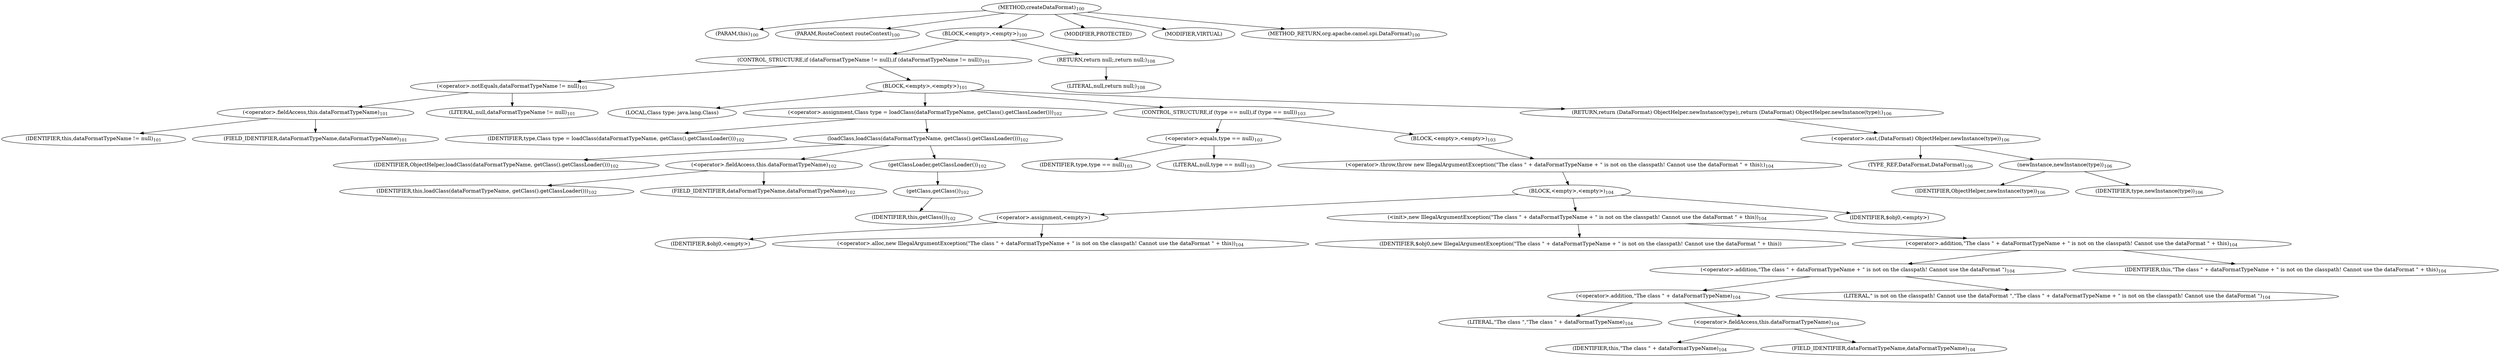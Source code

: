 digraph "createDataFormat" {  
"183" [label = <(METHOD,createDataFormat)<SUB>100</SUB>> ]
"11" [label = <(PARAM,this)<SUB>100</SUB>> ]
"184" [label = <(PARAM,RouteContext routeContext)<SUB>100</SUB>> ]
"185" [label = <(BLOCK,&lt;empty&gt;,&lt;empty&gt;)<SUB>100</SUB>> ]
"186" [label = <(CONTROL_STRUCTURE,if (dataFormatTypeName != null),if (dataFormatTypeName != null))<SUB>101</SUB>> ]
"187" [label = <(&lt;operator&gt;.notEquals,dataFormatTypeName != null)<SUB>101</SUB>> ]
"188" [label = <(&lt;operator&gt;.fieldAccess,this.dataFormatTypeName)<SUB>101</SUB>> ]
"189" [label = <(IDENTIFIER,this,dataFormatTypeName != null)<SUB>101</SUB>> ]
"190" [label = <(FIELD_IDENTIFIER,dataFormatTypeName,dataFormatTypeName)<SUB>101</SUB>> ]
"191" [label = <(LITERAL,null,dataFormatTypeName != null)<SUB>101</SUB>> ]
"192" [label = <(BLOCK,&lt;empty&gt;,&lt;empty&gt;)<SUB>101</SUB>> ]
"193" [label = <(LOCAL,Class type: java.lang.Class)> ]
"194" [label = <(&lt;operator&gt;.assignment,Class type = loadClass(dataFormatTypeName, getClass().getClassLoader()))<SUB>102</SUB>> ]
"195" [label = <(IDENTIFIER,type,Class type = loadClass(dataFormatTypeName, getClass().getClassLoader()))<SUB>102</SUB>> ]
"196" [label = <(loadClass,loadClass(dataFormatTypeName, getClass().getClassLoader()))<SUB>102</SUB>> ]
"197" [label = <(IDENTIFIER,ObjectHelper,loadClass(dataFormatTypeName, getClass().getClassLoader()))<SUB>102</SUB>> ]
"198" [label = <(&lt;operator&gt;.fieldAccess,this.dataFormatTypeName)<SUB>102</SUB>> ]
"199" [label = <(IDENTIFIER,this,loadClass(dataFormatTypeName, getClass().getClassLoader()))<SUB>102</SUB>> ]
"200" [label = <(FIELD_IDENTIFIER,dataFormatTypeName,dataFormatTypeName)<SUB>102</SUB>> ]
"201" [label = <(getClassLoader,getClassLoader())<SUB>102</SUB>> ]
"202" [label = <(getClass,getClass())<SUB>102</SUB>> ]
"10" [label = <(IDENTIFIER,this,getClass())<SUB>102</SUB>> ]
"203" [label = <(CONTROL_STRUCTURE,if (type == null),if (type == null))<SUB>103</SUB>> ]
"204" [label = <(&lt;operator&gt;.equals,type == null)<SUB>103</SUB>> ]
"205" [label = <(IDENTIFIER,type,type == null)<SUB>103</SUB>> ]
"206" [label = <(LITERAL,null,type == null)<SUB>103</SUB>> ]
"207" [label = <(BLOCK,&lt;empty&gt;,&lt;empty&gt;)<SUB>103</SUB>> ]
"208" [label = <(&lt;operator&gt;.throw,throw new IllegalArgumentException(&quot;The class &quot; + dataFormatTypeName + &quot; is not on the classpath! Cannot use the dataFormat &quot; + this);)<SUB>104</SUB>> ]
"209" [label = <(BLOCK,&lt;empty&gt;,&lt;empty&gt;)<SUB>104</SUB>> ]
"210" [label = <(&lt;operator&gt;.assignment,&lt;empty&gt;)> ]
"211" [label = <(IDENTIFIER,$obj0,&lt;empty&gt;)> ]
"212" [label = <(&lt;operator&gt;.alloc,new IllegalArgumentException(&quot;The class &quot; + dataFormatTypeName + &quot; is not on the classpath! Cannot use the dataFormat &quot; + this))<SUB>104</SUB>> ]
"213" [label = <(&lt;init&gt;,new IllegalArgumentException(&quot;The class &quot; + dataFormatTypeName + &quot; is not on the classpath! Cannot use the dataFormat &quot; + this))<SUB>104</SUB>> ]
"214" [label = <(IDENTIFIER,$obj0,new IllegalArgumentException(&quot;The class &quot; + dataFormatTypeName + &quot; is not on the classpath! Cannot use the dataFormat &quot; + this))> ]
"215" [label = <(&lt;operator&gt;.addition,&quot;The class &quot; + dataFormatTypeName + &quot; is not on the classpath! Cannot use the dataFormat &quot; + this)<SUB>104</SUB>> ]
"216" [label = <(&lt;operator&gt;.addition,&quot;The class &quot; + dataFormatTypeName + &quot; is not on the classpath! Cannot use the dataFormat &quot;)<SUB>104</SUB>> ]
"217" [label = <(&lt;operator&gt;.addition,&quot;The class &quot; + dataFormatTypeName)<SUB>104</SUB>> ]
"218" [label = <(LITERAL,&quot;The class &quot;,&quot;The class &quot; + dataFormatTypeName)<SUB>104</SUB>> ]
"219" [label = <(&lt;operator&gt;.fieldAccess,this.dataFormatTypeName)<SUB>104</SUB>> ]
"220" [label = <(IDENTIFIER,this,&quot;The class &quot; + dataFormatTypeName)<SUB>104</SUB>> ]
"221" [label = <(FIELD_IDENTIFIER,dataFormatTypeName,dataFormatTypeName)<SUB>104</SUB>> ]
"222" [label = <(LITERAL,&quot; is not on the classpath! Cannot use the dataFormat &quot;,&quot;The class &quot; + dataFormatTypeName + &quot; is not on the classpath! Cannot use the dataFormat &quot;)<SUB>104</SUB>> ]
"12" [label = <(IDENTIFIER,this,&quot;The class &quot; + dataFormatTypeName + &quot; is not on the classpath! Cannot use the dataFormat &quot; + this)<SUB>104</SUB>> ]
"223" [label = <(IDENTIFIER,$obj0,&lt;empty&gt;)> ]
"224" [label = <(RETURN,return (DataFormat) ObjectHelper.newInstance(type);,return (DataFormat) ObjectHelper.newInstance(type);)<SUB>106</SUB>> ]
"225" [label = <(&lt;operator&gt;.cast,(DataFormat) ObjectHelper.newInstance(type))<SUB>106</SUB>> ]
"226" [label = <(TYPE_REF,DataFormat,DataFormat)<SUB>106</SUB>> ]
"227" [label = <(newInstance,newInstance(type))<SUB>106</SUB>> ]
"228" [label = <(IDENTIFIER,ObjectHelper,newInstance(type))<SUB>106</SUB>> ]
"229" [label = <(IDENTIFIER,type,newInstance(type))<SUB>106</SUB>> ]
"230" [label = <(RETURN,return null;,return null;)<SUB>108</SUB>> ]
"231" [label = <(LITERAL,null,return null;)<SUB>108</SUB>> ]
"232" [label = <(MODIFIER,PROTECTED)> ]
"233" [label = <(MODIFIER,VIRTUAL)> ]
"234" [label = <(METHOD_RETURN,org.apache.camel.spi.DataFormat)<SUB>100</SUB>> ]
  "183" -> "11" 
  "183" -> "184" 
  "183" -> "185" 
  "183" -> "232" 
  "183" -> "233" 
  "183" -> "234" 
  "185" -> "186" 
  "185" -> "230" 
  "186" -> "187" 
  "186" -> "192" 
  "187" -> "188" 
  "187" -> "191" 
  "188" -> "189" 
  "188" -> "190" 
  "192" -> "193" 
  "192" -> "194" 
  "192" -> "203" 
  "192" -> "224" 
  "194" -> "195" 
  "194" -> "196" 
  "196" -> "197" 
  "196" -> "198" 
  "196" -> "201" 
  "198" -> "199" 
  "198" -> "200" 
  "201" -> "202" 
  "202" -> "10" 
  "203" -> "204" 
  "203" -> "207" 
  "204" -> "205" 
  "204" -> "206" 
  "207" -> "208" 
  "208" -> "209" 
  "209" -> "210" 
  "209" -> "213" 
  "209" -> "223" 
  "210" -> "211" 
  "210" -> "212" 
  "213" -> "214" 
  "213" -> "215" 
  "215" -> "216" 
  "215" -> "12" 
  "216" -> "217" 
  "216" -> "222" 
  "217" -> "218" 
  "217" -> "219" 
  "219" -> "220" 
  "219" -> "221" 
  "224" -> "225" 
  "225" -> "226" 
  "225" -> "227" 
  "227" -> "228" 
  "227" -> "229" 
  "230" -> "231" 
}
